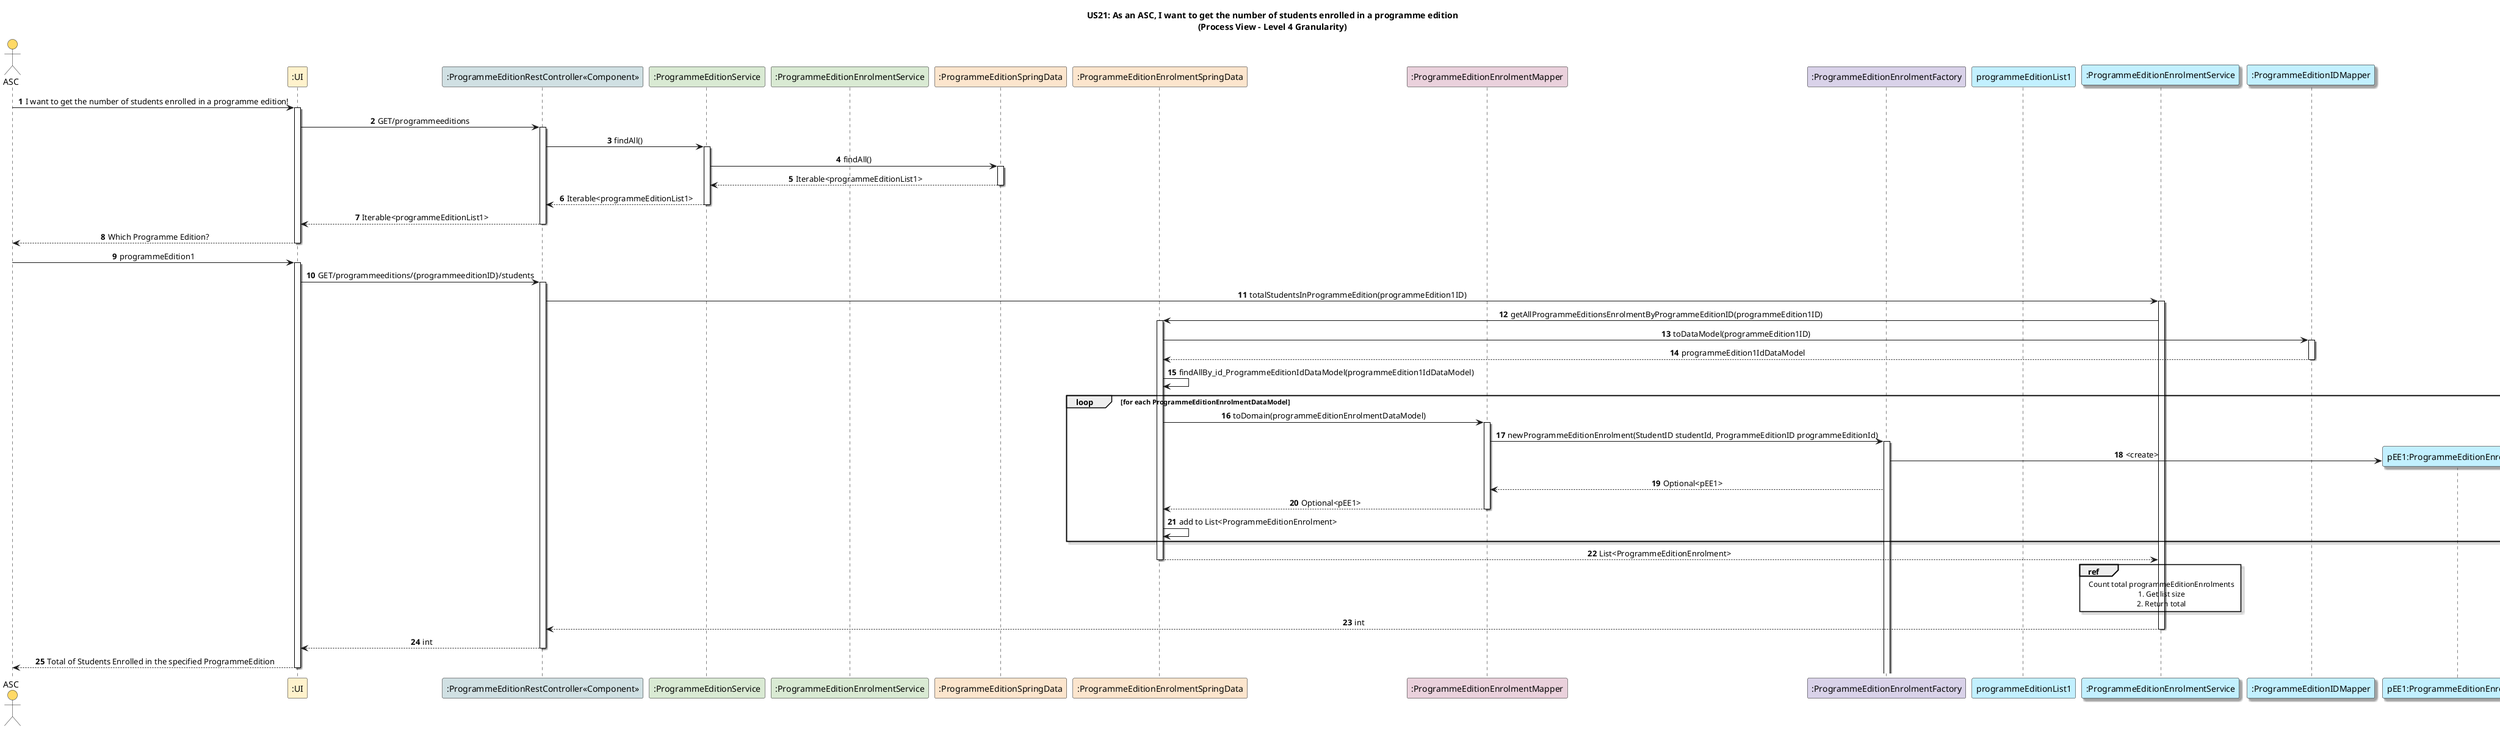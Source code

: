 @startuml US21

skinparam ParticipantBackgroundColor #application
skinparam SequenceLifeLineBackgroundColor #application
skinparam RefBorderColor #application

actor ASC #ffd966
participant UI as ":UI" #fff2cc
participant ProgrammeEditionRestController as ":ProgrammeEditionRestController<<Component>>" #d0e0e3
participant ":ProgrammeEditionService" as ProgrammeEditionService #d9ead3
participant ":ProgrammeEditionEnrolmentService" as ProgrammeEditionEnrolmentService #d9ead3
participant ":ProgrammeEditionSpringData" as ProgrammeEditionSpringData #fce5cd
participant ":ProgrammeEditionEnrolmentSpringData" as SpringData #fce5cd
participant ":ProgrammeEditionEnrolmentMapper" #ead1dc
participant ":ProgrammeEditionEnrolmentFactory" #d9d2e9
participant "programmeEditionList1"
autonumber
title US21: As an ASC, I want to get the number of students enrolled in a programme edition\n(Process View - Level 4 Granularity)



autonumber
skinparam defaultTextAlignment center
skinparam shadowing true
skinparam sequence {
    ActorBorderColor black
    ParticipantBorderColor black
    LifeLineBorderColor black
    LifeLineBackgroundColor #ffffff
}

ASC -> UI ++ : I want to get the number of students enrolled in a programme edition!
UI -> ProgrammeEditionRestController ++: GET/programmeeditions
ProgrammeEditionRestController -> ProgrammeEditionService ++: findAll()
ProgrammeEditionService -> ProgrammeEditionSpringData: findAll()
activate ProgrammeEditionSpringData
ProgrammeEditionSpringData --> ProgrammeEditionService --: Iterable<programmeEditionList1>
ProgrammeEditionService --> ProgrammeEditionRestController --: Iterable<programmeEditionList1>
ProgrammeEditionRestController --> UI --: Iterable<programmeEditionList1>
UI --> ASC -- : Which Programme Edition?
ASC -> UI ++ : programmeEdition1
UI -> ProgrammeEditionRestController ++ : GET/programmeeditions/{programmeeditionID}/students

ProgrammeEditionRestController -> ":ProgrammeEditionEnrolmentService" ++: totalStudentsInProgrammeEdition(programmeEdition1ID)
":ProgrammeEditionEnrolmentService" -> SpringData ++: getAllProgrammeEditionsEnrolmentByProgrammeEditionID(programmeEdition1ID)
SpringData -> ":ProgrammeEditionIDMapper" ++: toDataModel(programmeEdition1ID)
":ProgrammeEditionIDMapper" --> SpringData --: programmeEdition1IdDataModel
SpringData -> SpringData : findAllBy_id_ProgrammeEditionIdDataModel(programmeEdition1IdDataModel)

loop for each ProgrammeEditionEnrolmentDataModel
    SpringData -> ":ProgrammeEditionEnrolmentMapper" ++: toDomain(programmeEditionEnrolmentDataModel)
    ":ProgrammeEditionEnrolmentMapper" -> ":ProgrammeEditionEnrolmentFactory"++: newProgrammeEditionEnrolment(StudentID studentId, ProgrammeEditionID programmeEditionId)
    create "pEE1:ProgrammeEditionEnrolment" as ProgrammeEditionEnrolment1
    ":ProgrammeEditionEnrolmentFactory" -> ProgrammeEditionEnrolment1: <create>
    ":ProgrammeEditionEnrolmentFactory" --> ":ProgrammeEditionEnrolmentMapper": Optional<pEE1>
    ":ProgrammeEditionEnrolmentMapper" --> SpringData --: Optional<pEE1>
    SpringData -> SpringData: add to List<ProgrammeEditionEnrolment>
end

SpringData --> ":ProgrammeEditionEnrolmentService" --: List<ProgrammeEditionEnrolment>
ref over ":ProgrammeEditionEnrolmentService"
    Count total programmeEditionEnrolments
    1. Get list size
    2. Return total
end ref

":ProgrammeEditionEnrolmentService" --> ProgrammeEditionRestController --: int
ProgrammeEditionRestController --> UI --: int
UI --> ASC --: Total of Students Enrolled in the specified ProgrammeEdition

@enduml  make the participants/actors have diferent colours